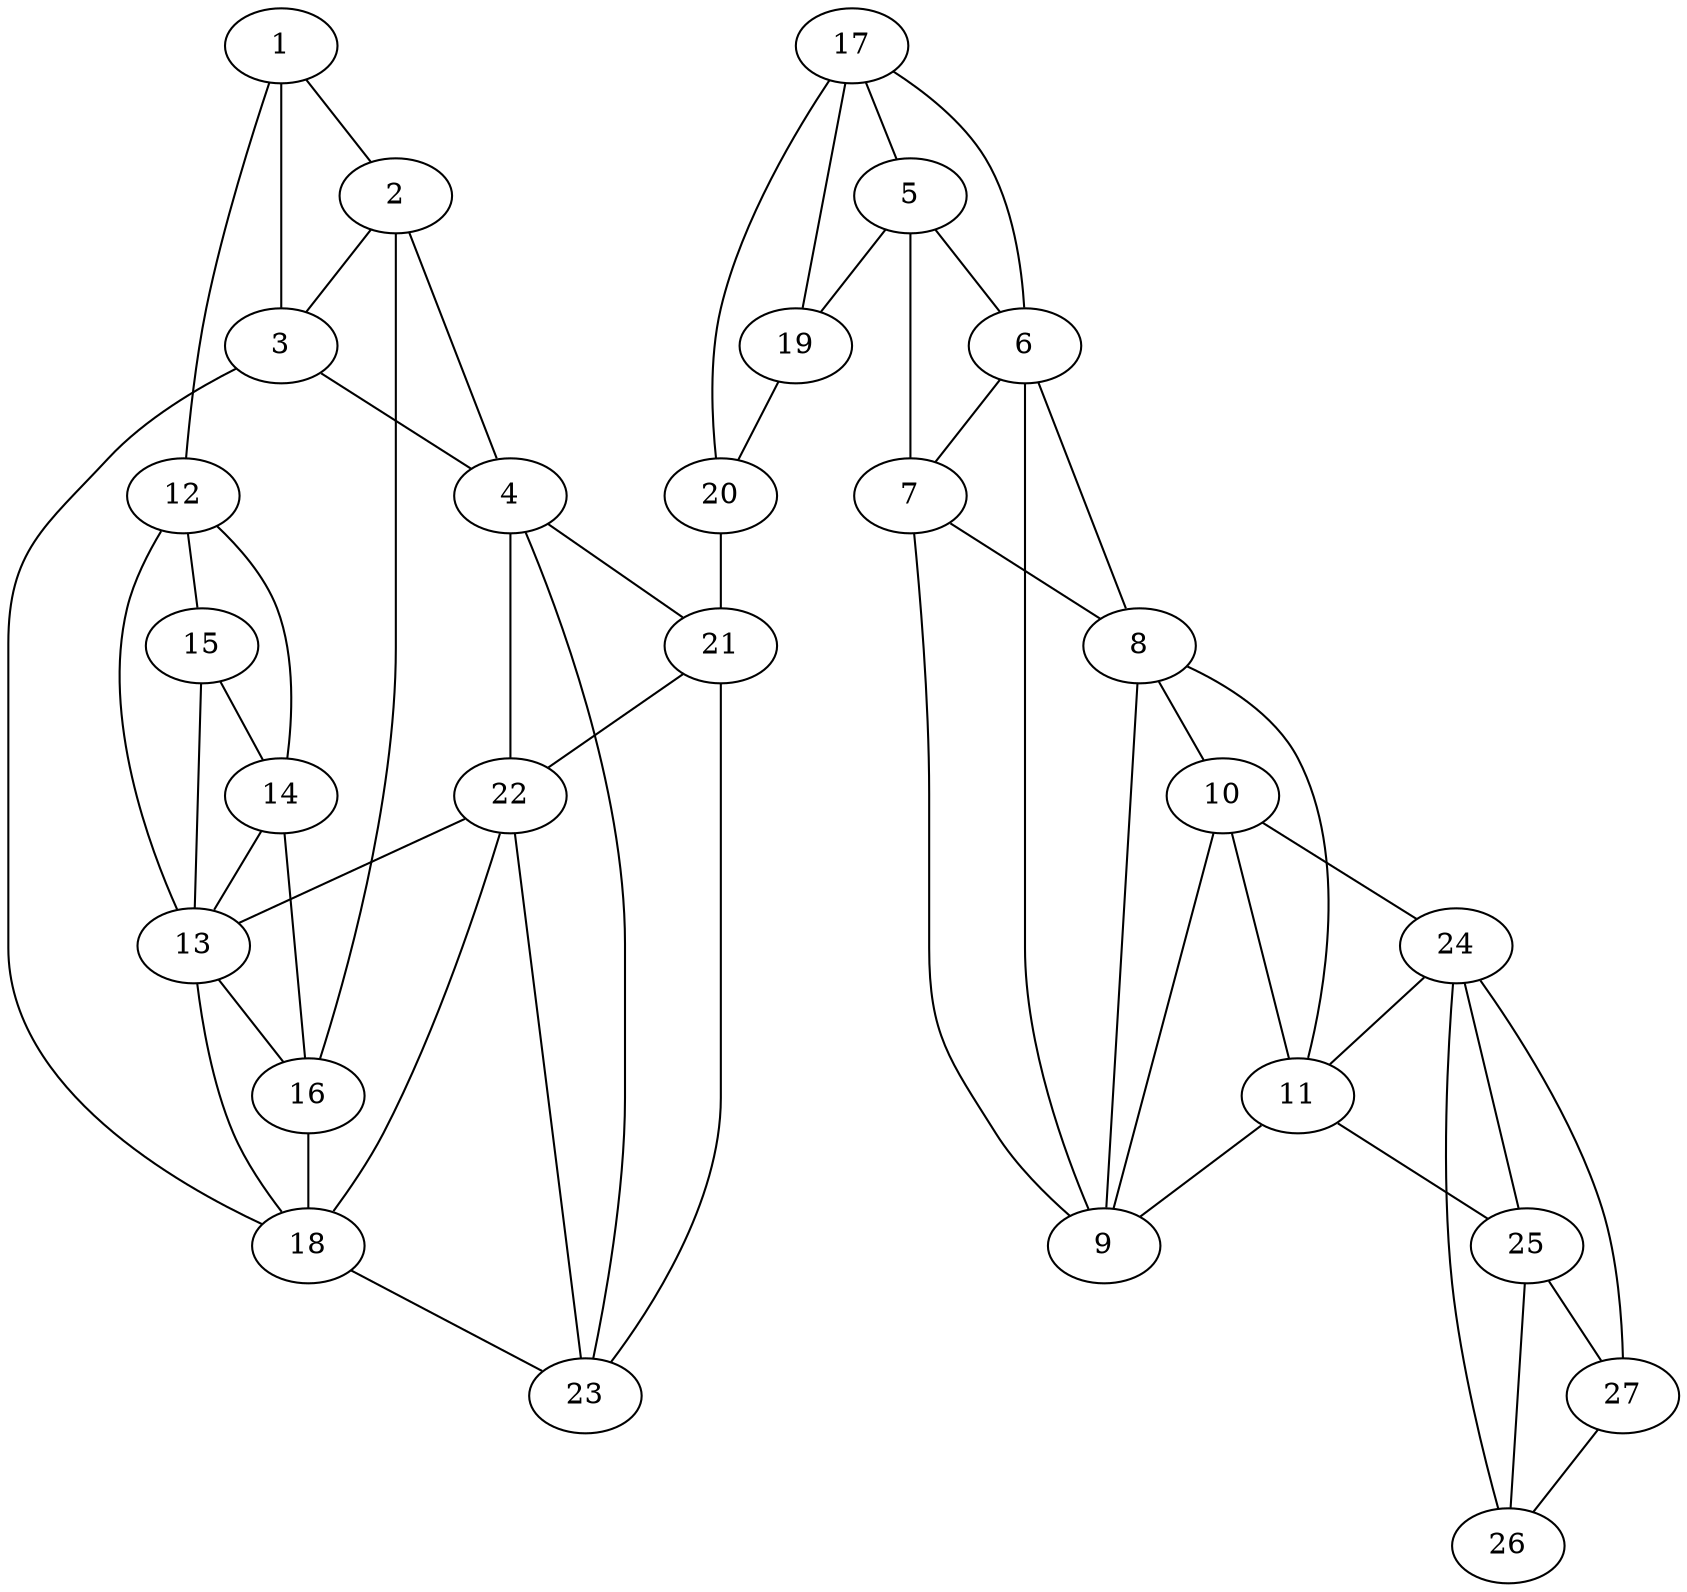 graph pdb1r3f {
	1	 [aaLength=13,
		sequence=SSNDALQKVKRIY,
		type=0];
	2	 [aaLength=5,
		sequence=EATKF,
		type=0];
	1 -- 2	 [distance0="38.82513",
		frequency=1,
		type0=1];
	3	 [aaLength=6,
		sequence=SQYLLD,
		type=0];
	1 -- 3	 [distance0="43.90365",
		frequency=1,
		type0=2];
	12	 [aaLength=7,
		sequence=GVLLLDK,
		type=1];
	1 -- 12	 [distance0="63.13408",
		frequency=1,
		type0=3];
	2 -- 3	 [distance0="7.003586",
		distance1="0.0",
		frequency=2,
		type0=1,
		type1=5];
	4	 [aaLength=11,
		sequence=SAEQLAAALDT,
		type=0];
	2 -- 4	 [distance0="55.36803",
		frequency=1,
		type0=3];
	3 -- 4	 [distance0="49.10573",
		frequency=1,
		type0=3];
	18	 [aaLength=9,
		sequence=KRYRVIARL,
		type=1];
	3 -- 18	 [distance0="2.0",
		frequency=1,
		type0=4];
	21	 [aaLength=2,
		sequence=GD,
		type=1];
	4 -- 21	 [distance0="35.72637",
		distance1="2.0",
		frequency=2,
		type0=2,
		type1=4];
	22	 [aaLength=3,
		sequence=QRT,
		type=1];
	4 -- 22	 [distance0="38.82491",
		frequency=1,
		type0=3];
	23	 [aaLength=4,
		sequence=IVEE,
		type=1];
	4 -- 23	 [distance0="34.47279",
		frequency=1,
		type0=1];
	5	 [aaLength=13,
		sequence=YIRTIIDDLGEKL,
		type=0];
	6	 [aaLength=5,
		sequence=PVERM,
		type=0];
	5 -- 6	 [distance0="37.15016",
		frequency=1,
		type0=1];
	7	 [aaLength=16,
		sequence=TLEHLRELVEQAEQQD,
		type=0];
	5 -- 7	 [distance0="40.80923",
		frequency=1,
		type0=2];
	19	 [aaLength=8,
		sequence=ELELEIHC,
		type=1];
	5 -- 19	 [distance0="45.81137",
		frequency=1,
		type0=3];
	6 -- 7	 [distance0="9.893471",
		distance1="1.0",
		frequency=2,
		type0=1,
		type1=4];
	8	 [aaLength=7,
		sequence=PAAELLD,
		type=0];
	6 -- 8	 [distance0="26.5088",
		frequency=1,
		type0=2];
	9	 [aaLength=3,
		sequence=PLL,
		type=0];
	6 -- 9	 [distance0="31.2806",
		frequency=1,
		type0=3];
	7 -- 8	 [distance0="19.46672",
		distance1="1.0",
		frequency=2,
		type0=2,
		type1=4];
	7 -- 9	 [distance0="24.71514",
		frequency=1,
		type0=3];
	8 -- 9	 [distance0="8.271934",
		distance1="0.0",
		frequency=2,
		type0=1,
		type1=5];
	10	 [aaLength=5,
		sequence=DSPAS,
		type=0];
	8 -- 10	 [distance0="13.4223",
		frequency=1,
		type0=2];
	10 -- 9	 [distance0="8.925889",
		frequency=1,
		type0=1];
	24	 [aaLength=4,
		sequence=VVNL,
		type=1];
	10 -- 24	 [distance0="3.0",
		frequency=1,
		type0=4];
	11	 [aaLength=10,
		sequence=PLTSSVYFKN,
		type=0];
	11 -- 8	 [distance0="32.79296",
		frequency=1,
		type0=3];
	11 -- 9	 [distance0="31.0735",
		frequency=1,
		type0=2];
	11 -- 10	 [distance0="24.45381",
		frequency=1,
		type0=1];
	25	 [aaLength=6,
		sequence=LVRVTE,
		type=1];
	11 -- 25	 [distance0="13.0",
		frequency=1,
		type0=4];
	13	 [aaLength=8,
		sequence=TGMLPICL,
		type=1];
	12 -- 13	 [distance0="39.0",
		frequency=1,
		type0=3];
	14	 [aaLength=3,
		sequence=AGH,
		type=1];
	12 -- 14	 [distance0="28.0",
		frequency=1,
		type0=2];
	15	 [aaLength=7,
		sequence=GVLLLDK,
		type=1];
	12 -- 15	 [distance0="0.0",
		frequency=1,
		type0=5];
	16	 [aaLength=8,
		sequence=TGMLPICL,
		type=1];
	13 -- 16	 [distance0="0.0",
		distance1="0.0",
		frequency=2,
		type0=1,
		type1=5];
	13 -- 18	 [distance0="22.0",
		frequency=1,
		type0=3];
	14 -- 13	 [distance0="11.0",
		distance1="8.0",
		frequency=2,
		type0=1,
		type1=4];
	14 -- 16	 [distance0="11.0",
		frequency=1,
		type0=2];
	15 -- 13	 [distance0="39.0",
		frequency=1,
		type0=3];
	15 -- 14	 [distance0="28.0",
		distance1="21.0",
		frequency=2,
		type0=2,
		type1=4];
	16 -- 2	 [distance0="1.0",
		frequency=1,
		type0=4];
	16 -- 18	 [distance0="22.0",
		frequency=1,
		type0=3];
	17	 [aaLength=11,
		sequence=AHVIYLRRLAV,
		type=1];
	17 -- 5	 [distance0="47.01788",
		frequency=1,
		type0=3];
	17 -- 6	 [distance0="3.0",
		frequency=1,
		type0=4];
	17 -- 19	 [distance0="28.0",
		frequency=1,
		type0=1];
	20	 [aaLength=11,
		sequence=TVYELLFIRHE,
		type=1];
	17 -- 20	 [distance0="41.0",
		frequency=1,
		type0=2];
	18 -- 22	 [distance0="10.0",
		distance1="1.0",
		frequency=2,
		type0=1,
		type1=4];
	18 -- 23	 [distance0="21.0",
		frequency=1,
		type0=2];
	19 -- 20	 [distance0="13.0",
		frequency=1,
		type0=1];
	20 -- 21	 [distance0="37.0",
		frequency=1,
		type0=2];
	21 -- 22	 [distance0="33.0",
		frequency=1,
		type0=2];
	21 -- 23	 [distance0="22.0",
		frequency=1,
		type0=1];
	22 -- 13	 [distance0="32.0",
		frequency=1,
		type0=3];
	23 -- 22	 [distance0="11.0",
		frequency=1,
		type0=1];
	24 -- 11	 [distance0="0.0",
		frequency=1,
		type0=5];
	24 -- 25	 [distance0="27.0",
		frequency=1,
		type0=1];
	26	 [aaLength=8,
		sequence=KFIGMGEI,
		type=1];
	24 -- 26	 [distance0="37.0",
		frequency=1,
		type0=2];
	27	 [aaLength=6,
		sequence=VAPRRL,
		type=1];
	24 -- 27	 [distance0="50.0",
		frequency=1,
		type0=3];
	25 -- 26	 [distance0="10.0",
		distance1="4.0",
		frequency=2,
		type0=1,
		type1=4];
	25 -- 27	 [distance0="23.0",
		frequency=1,
		type0=2];
	27 -- 26	 [distance0="13.0",
		frequency=1,
		type0=1];
}
